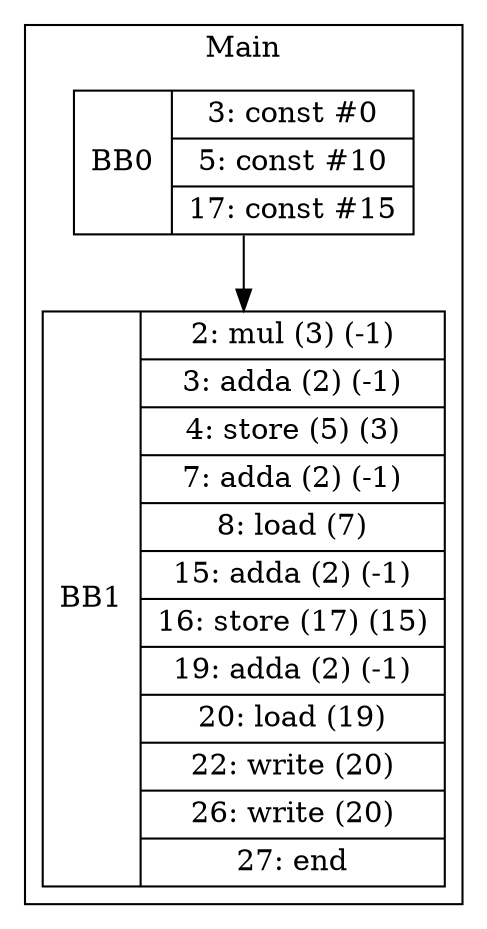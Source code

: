 digraph G {
node [shape=record];
subgraph cluster_main{
label = "Main";
BB0 [shape=record, label="<b>BB0|{3: const #0|5: const #10|17: const #15}"];
BB1 [shape=record, label="<b>BB1|{2: mul (3) (-1)|3: adda (2) (-1)|4: store (5) (3)|7: adda (2) (-1)|8: load (7)|15: adda (2) (-1)|16: store (17) (15)|19: adda (2) (-1)|20: load (19)|22: write (20)|26: write (20)|27: end}"];
}
BB0:s -> BB1:n ;
}
